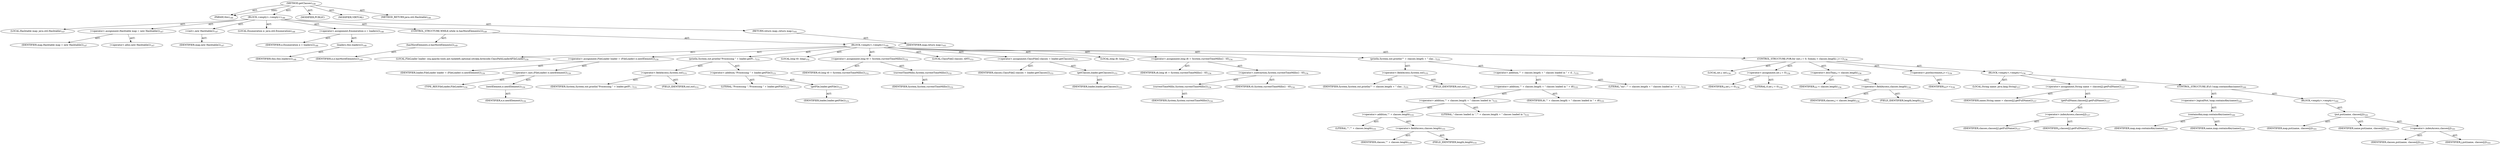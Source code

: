digraph "getClasses" {  
"111669149702" [label = <(METHOD,getClasses)<SUB>146</SUB>> ]
"115964116992" [label = <(PARAM,this)<SUB>146</SUB>> ]
"25769803786" [label = <(BLOCK,&lt;empty&gt;,&lt;empty&gt;)<SUB>146</SUB>> ]
"94489280518" [label = <(LOCAL,Hashtable map: java.util.Hashtable)<SUB>147</SUB>> ]
"30064771112" [label = <(&lt;operator&gt;.assignment,Hashtable map = new Hashtable())<SUB>147</SUB>> ]
"68719476776" [label = <(IDENTIFIER,map,Hashtable map = new Hashtable())<SUB>147</SUB>> ]
"30064771113" [label = <(&lt;operator&gt;.alloc,new Hashtable())<SUB>147</SUB>> ]
"30064771114" [label = <(&lt;init&gt;,new Hashtable())<SUB>147</SUB>> ]
"68719476777" [label = <(IDENTIFIER,map,new Hashtable())<SUB>147</SUB>> ]
"94489280519" [label = <(LOCAL,Enumeration e: java.util.Enumeration)<SUB>148</SUB>> ]
"30064771115" [label = <(&lt;operator&gt;.assignment,Enumeration e = loaders())<SUB>148</SUB>> ]
"68719476778" [label = <(IDENTIFIER,e,Enumeration e = loaders())<SUB>148</SUB>> ]
"30064771116" [label = <(loaders,this.loaders())<SUB>148</SUB>> ]
"68719476736" [label = <(IDENTIFIER,this,this.loaders())<SUB>148</SUB>> ]
"47244640258" [label = <(CONTROL_STRUCTURE,WHILE,while (e.hasMoreElements()))<SUB>149</SUB>> ]
"30064771117" [label = <(hasMoreElements,e.hasMoreElements())<SUB>149</SUB>> ]
"68719476779" [label = <(IDENTIFIER,e,e.hasMoreElements())<SUB>149</SUB>> ]
"25769803787" [label = <(BLOCK,&lt;empty&gt;,&lt;empty&gt;)<SUB>149</SUB>> ]
"94489280520" [label = <(LOCAL,FileLoader loader: org.apache.tools.ant.taskdefs.optional.sitraka.bytecode.ClassPathLoader$FileLoader)<SUB>150</SUB>> ]
"30064771118" [label = <(&lt;operator&gt;.assignment,FileLoader loader = (FileLoader) e.nextElement())<SUB>150</SUB>> ]
"68719476780" [label = <(IDENTIFIER,loader,FileLoader loader = (FileLoader) e.nextElement())<SUB>150</SUB>> ]
"30064771119" [label = <(&lt;operator&gt;.cast,(FileLoader) e.nextElement())<SUB>150</SUB>> ]
"180388626432" [label = <(TYPE_REF,FileLoader,FileLoader)<SUB>150</SUB>> ]
"30064771120" [label = <(nextElement,e.nextElement())<SUB>150</SUB>> ]
"68719476781" [label = <(IDENTIFIER,e,e.nextElement())<SUB>150</SUB>> ]
"30064771121" [label = <(println,System.out.println(&quot;Processing &quot; + loader.getFi...)<SUB>151</SUB>> ]
"30064771122" [label = <(&lt;operator&gt;.fieldAccess,System.out)<SUB>151</SUB>> ]
"68719476782" [label = <(IDENTIFIER,System,System.out.println(&quot;Processing &quot; + loader.getFi...)<SUB>151</SUB>> ]
"55834574856" [label = <(FIELD_IDENTIFIER,out,out)<SUB>151</SUB>> ]
"30064771123" [label = <(&lt;operator&gt;.addition,&quot;Processing &quot; + loader.getFile())<SUB>151</SUB>> ]
"90194313218" [label = <(LITERAL,&quot;Processing &quot;,&quot;Processing &quot; + loader.getFile())<SUB>151</SUB>> ]
"30064771124" [label = <(getFile,loader.getFile())<SUB>151</SUB>> ]
"68719476783" [label = <(IDENTIFIER,loader,loader.getFile())<SUB>151</SUB>> ]
"94489280521" [label = <(LOCAL,long t0: long)<SUB>152</SUB>> ]
"30064771125" [label = <(&lt;operator&gt;.assignment,long t0 = System.currentTimeMillis())<SUB>152</SUB>> ]
"68719476784" [label = <(IDENTIFIER,t0,long t0 = System.currentTimeMillis())<SUB>152</SUB>> ]
"30064771126" [label = <(currentTimeMillis,System.currentTimeMillis())<SUB>152</SUB>> ]
"68719476785" [label = <(IDENTIFIER,System,System.currentTimeMillis())<SUB>152</SUB>> ]
"94489280522" [label = <(LOCAL,ClassFile[] classes: ANY)<SUB>153</SUB>> ]
"30064771127" [label = <(&lt;operator&gt;.assignment,ClassFile[] classes = loader.getClasses())<SUB>153</SUB>> ]
"68719476786" [label = <(IDENTIFIER,classes,ClassFile[] classes = loader.getClasses())<SUB>153</SUB>> ]
"30064771128" [label = <(getClasses,loader.getClasses())<SUB>153</SUB>> ]
"68719476787" [label = <(IDENTIFIER,loader,loader.getClasses())<SUB>153</SUB>> ]
"94489280523" [label = <(LOCAL,long dt: long)<SUB>154</SUB>> ]
"30064771129" [label = <(&lt;operator&gt;.assignment,long dt = System.currentTimeMillis() - t0)<SUB>154</SUB>> ]
"68719476788" [label = <(IDENTIFIER,dt,long dt = System.currentTimeMillis() - t0)<SUB>154</SUB>> ]
"30064771130" [label = <(&lt;operator&gt;.subtraction,System.currentTimeMillis() - t0)<SUB>154</SUB>> ]
"30064771131" [label = <(currentTimeMillis,System.currentTimeMillis())<SUB>154</SUB>> ]
"68719476789" [label = <(IDENTIFIER,System,System.currentTimeMillis())<SUB>154</SUB>> ]
"68719476790" [label = <(IDENTIFIER,t0,System.currentTimeMillis() - t0)<SUB>154</SUB>> ]
"30064771132" [label = <(println,System.out.println(&quot;&quot; + classes.length + &quot; clas...)<SUB>155</SUB>> ]
"30064771133" [label = <(&lt;operator&gt;.fieldAccess,System.out)<SUB>155</SUB>> ]
"68719476791" [label = <(IDENTIFIER,System,System.out.println(&quot;&quot; + classes.length + &quot; clas...)<SUB>155</SUB>> ]
"55834574857" [label = <(FIELD_IDENTIFIER,out,out)<SUB>155</SUB>> ]
"30064771134" [label = <(&lt;operator&gt;.addition,&quot;&quot; + classes.length + &quot; classes loaded in &quot; + d...)<SUB>155</SUB>> ]
"30064771135" [label = <(&lt;operator&gt;.addition,&quot;&quot; + classes.length + &quot; classes loaded in &quot; + dt)<SUB>155</SUB>> ]
"30064771136" [label = <(&lt;operator&gt;.addition,&quot;&quot; + classes.length + &quot; classes loaded in &quot;)<SUB>155</SUB>> ]
"30064771137" [label = <(&lt;operator&gt;.addition,&quot;&quot; + classes.length)<SUB>155</SUB>> ]
"90194313219" [label = <(LITERAL,&quot;&quot;,&quot;&quot; + classes.length)<SUB>155</SUB>> ]
"30064771138" [label = <(&lt;operator&gt;.fieldAccess,classes.length)<SUB>155</SUB>> ]
"68719476792" [label = <(IDENTIFIER,classes,&quot;&quot; + classes.length)<SUB>155</SUB>> ]
"55834574858" [label = <(FIELD_IDENTIFIER,length,length)<SUB>155</SUB>> ]
"90194313220" [label = <(LITERAL,&quot; classes loaded in &quot;,&quot;&quot; + classes.length + &quot; classes loaded in &quot;)<SUB>155</SUB>> ]
"68719476793" [label = <(IDENTIFIER,dt,&quot;&quot; + classes.length + &quot; classes loaded in &quot; + dt)<SUB>155</SUB>> ]
"90194313221" [label = <(LITERAL,&quot;ms&quot;,&quot;&quot; + classes.length + &quot; classes loaded in &quot; + d...)<SUB>155</SUB>> ]
"47244640259" [label = <(CONTROL_STRUCTURE,FOR,for (int j = 0; Some(j &lt; classes.length); j++))<SUB>156</SUB>> ]
"94489280524" [label = <(LOCAL,int j: int)<SUB>156</SUB>> ]
"30064771139" [label = <(&lt;operator&gt;.assignment,int j = 0)<SUB>156</SUB>> ]
"68719476794" [label = <(IDENTIFIER,j,int j = 0)<SUB>156</SUB>> ]
"90194313222" [label = <(LITERAL,0,int j = 0)<SUB>156</SUB>> ]
"30064771140" [label = <(&lt;operator&gt;.lessThan,j &lt; classes.length)<SUB>156</SUB>> ]
"68719476795" [label = <(IDENTIFIER,j,j &lt; classes.length)<SUB>156</SUB>> ]
"30064771141" [label = <(&lt;operator&gt;.fieldAccess,classes.length)<SUB>156</SUB>> ]
"68719476796" [label = <(IDENTIFIER,classes,j &lt; classes.length)<SUB>156</SUB>> ]
"55834574859" [label = <(FIELD_IDENTIFIER,length,length)<SUB>156</SUB>> ]
"30064771142" [label = <(&lt;operator&gt;.postIncrement,j++)<SUB>156</SUB>> ]
"68719476797" [label = <(IDENTIFIER,j,j++)<SUB>156</SUB>> ]
"25769803788" [label = <(BLOCK,&lt;empty&gt;,&lt;empty&gt;)<SUB>156</SUB>> ]
"94489280525" [label = <(LOCAL,String name: java.lang.String)<SUB>157</SUB>> ]
"30064771143" [label = <(&lt;operator&gt;.assignment,String name = classes[j].getFullName())<SUB>157</SUB>> ]
"68719476798" [label = <(IDENTIFIER,name,String name = classes[j].getFullName())<SUB>157</SUB>> ]
"30064771144" [label = <(getFullName,classes[j].getFullName())<SUB>157</SUB>> ]
"30064771145" [label = <(&lt;operator&gt;.indexAccess,classes[j])<SUB>157</SUB>> ]
"68719476799" [label = <(IDENTIFIER,classes,classes[j].getFullName())<SUB>157</SUB>> ]
"68719476800" [label = <(IDENTIFIER,j,classes[j].getFullName())<SUB>157</SUB>> ]
"47244640260" [label = <(CONTROL_STRUCTURE,IF,if (!map.containsKey(name)))<SUB>160</SUB>> ]
"30064771146" [label = <(&lt;operator&gt;.logicalNot,!map.containsKey(name))<SUB>160</SUB>> ]
"30064771147" [label = <(containsKey,map.containsKey(name))<SUB>160</SUB>> ]
"68719476801" [label = <(IDENTIFIER,map,map.containsKey(name))<SUB>160</SUB>> ]
"68719476802" [label = <(IDENTIFIER,name,map.containsKey(name))<SUB>160</SUB>> ]
"25769803789" [label = <(BLOCK,&lt;empty&gt;,&lt;empty&gt;)<SUB>160</SUB>> ]
"30064771148" [label = <(put,put(name, classes[j]))<SUB>161</SUB>> ]
"68719476803" [label = <(IDENTIFIER,map,put(name, classes[j]))<SUB>161</SUB>> ]
"68719476804" [label = <(IDENTIFIER,name,put(name, classes[j]))<SUB>161</SUB>> ]
"30064771149" [label = <(&lt;operator&gt;.indexAccess,classes[j])<SUB>161</SUB>> ]
"68719476805" [label = <(IDENTIFIER,classes,put(name, classes[j]))<SUB>161</SUB>> ]
"68719476806" [label = <(IDENTIFIER,j,put(name, classes[j]))<SUB>161</SUB>> ]
"146028888065" [label = <(RETURN,return map;,return map;)<SUB>165</SUB>> ]
"68719476807" [label = <(IDENTIFIER,map,return map;)<SUB>165</SUB>> ]
"133143986195" [label = <(MODIFIER,PUBLIC)> ]
"133143986196" [label = <(MODIFIER,VIRTUAL)> ]
"128849018886" [label = <(METHOD_RETURN,java.util.Hashtable)<SUB>146</SUB>> ]
  "111669149702" -> "115964116992"  [ label = "AST: "] 
  "111669149702" -> "25769803786"  [ label = "AST: "] 
  "111669149702" -> "133143986195"  [ label = "AST: "] 
  "111669149702" -> "133143986196"  [ label = "AST: "] 
  "111669149702" -> "128849018886"  [ label = "AST: "] 
  "25769803786" -> "94489280518"  [ label = "AST: "] 
  "25769803786" -> "30064771112"  [ label = "AST: "] 
  "25769803786" -> "30064771114"  [ label = "AST: "] 
  "25769803786" -> "94489280519"  [ label = "AST: "] 
  "25769803786" -> "30064771115"  [ label = "AST: "] 
  "25769803786" -> "47244640258"  [ label = "AST: "] 
  "25769803786" -> "146028888065"  [ label = "AST: "] 
  "30064771112" -> "68719476776"  [ label = "AST: "] 
  "30064771112" -> "30064771113"  [ label = "AST: "] 
  "30064771114" -> "68719476777"  [ label = "AST: "] 
  "30064771115" -> "68719476778"  [ label = "AST: "] 
  "30064771115" -> "30064771116"  [ label = "AST: "] 
  "30064771116" -> "68719476736"  [ label = "AST: "] 
  "47244640258" -> "30064771117"  [ label = "AST: "] 
  "47244640258" -> "25769803787"  [ label = "AST: "] 
  "30064771117" -> "68719476779"  [ label = "AST: "] 
  "25769803787" -> "94489280520"  [ label = "AST: "] 
  "25769803787" -> "30064771118"  [ label = "AST: "] 
  "25769803787" -> "30064771121"  [ label = "AST: "] 
  "25769803787" -> "94489280521"  [ label = "AST: "] 
  "25769803787" -> "30064771125"  [ label = "AST: "] 
  "25769803787" -> "94489280522"  [ label = "AST: "] 
  "25769803787" -> "30064771127"  [ label = "AST: "] 
  "25769803787" -> "94489280523"  [ label = "AST: "] 
  "25769803787" -> "30064771129"  [ label = "AST: "] 
  "25769803787" -> "30064771132"  [ label = "AST: "] 
  "25769803787" -> "47244640259"  [ label = "AST: "] 
  "30064771118" -> "68719476780"  [ label = "AST: "] 
  "30064771118" -> "30064771119"  [ label = "AST: "] 
  "30064771119" -> "180388626432"  [ label = "AST: "] 
  "30064771119" -> "30064771120"  [ label = "AST: "] 
  "30064771120" -> "68719476781"  [ label = "AST: "] 
  "30064771121" -> "30064771122"  [ label = "AST: "] 
  "30064771121" -> "30064771123"  [ label = "AST: "] 
  "30064771122" -> "68719476782"  [ label = "AST: "] 
  "30064771122" -> "55834574856"  [ label = "AST: "] 
  "30064771123" -> "90194313218"  [ label = "AST: "] 
  "30064771123" -> "30064771124"  [ label = "AST: "] 
  "30064771124" -> "68719476783"  [ label = "AST: "] 
  "30064771125" -> "68719476784"  [ label = "AST: "] 
  "30064771125" -> "30064771126"  [ label = "AST: "] 
  "30064771126" -> "68719476785"  [ label = "AST: "] 
  "30064771127" -> "68719476786"  [ label = "AST: "] 
  "30064771127" -> "30064771128"  [ label = "AST: "] 
  "30064771128" -> "68719476787"  [ label = "AST: "] 
  "30064771129" -> "68719476788"  [ label = "AST: "] 
  "30064771129" -> "30064771130"  [ label = "AST: "] 
  "30064771130" -> "30064771131"  [ label = "AST: "] 
  "30064771130" -> "68719476790"  [ label = "AST: "] 
  "30064771131" -> "68719476789"  [ label = "AST: "] 
  "30064771132" -> "30064771133"  [ label = "AST: "] 
  "30064771132" -> "30064771134"  [ label = "AST: "] 
  "30064771133" -> "68719476791"  [ label = "AST: "] 
  "30064771133" -> "55834574857"  [ label = "AST: "] 
  "30064771134" -> "30064771135"  [ label = "AST: "] 
  "30064771134" -> "90194313221"  [ label = "AST: "] 
  "30064771135" -> "30064771136"  [ label = "AST: "] 
  "30064771135" -> "68719476793"  [ label = "AST: "] 
  "30064771136" -> "30064771137"  [ label = "AST: "] 
  "30064771136" -> "90194313220"  [ label = "AST: "] 
  "30064771137" -> "90194313219"  [ label = "AST: "] 
  "30064771137" -> "30064771138"  [ label = "AST: "] 
  "30064771138" -> "68719476792"  [ label = "AST: "] 
  "30064771138" -> "55834574858"  [ label = "AST: "] 
  "47244640259" -> "94489280524"  [ label = "AST: "] 
  "47244640259" -> "30064771139"  [ label = "AST: "] 
  "47244640259" -> "30064771140"  [ label = "AST: "] 
  "47244640259" -> "30064771142"  [ label = "AST: "] 
  "47244640259" -> "25769803788"  [ label = "AST: "] 
  "30064771139" -> "68719476794"  [ label = "AST: "] 
  "30064771139" -> "90194313222"  [ label = "AST: "] 
  "30064771140" -> "68719476795"  [ label = "AST: "] 
  "30064771140" -> "30064771141"  [ label = "AST: "] 
  "30064771141" -> "68719476796"  [ label = "AST: "] 
  "30064771141" -> "55834574859"  [ label = "AST: "] 
  "30064771142" -> "68719476797"  [ label = "AST: "] 
  "25769803788" -> "94489280525"  [ label = "AST: "] 
  "25769803788" -> "30064771143"  [ label = "AST: "] 
  "25769803788" -> "47244640260"  [ label = "AST: "] 
  "30064771143" -> "68719476798"  [ label = "AST: "] 
  "30064771143" -> "30064771144"  [ label = "AST: "] 
  "30064771144" -> "30064771145"  [ label = "AST: "] 
  "30064771145" -> "68719476799"  [ label = "AST: "] 
  "30064771145" -> "68719476800"  [ label = "AST: "] 
  "47244640260" -> "30064771146"  [ label = "AST: "] 
  "47244640260" -> "25769803789"  [ label = "AST: "] 
  "30064771146" -> "30064771147"  [ label = "AST: "] 
  "30064771147" -> "68719476801"  [ label = "AST: "] 
  "30064771147" -> "68719476802"  [ label = "AST: "] 
  "25769803789" -> "30064771148"  [ label = "AST: "] 
  "30064771148" -> "68719476803"  [ label = "AST: "] 
  "30064771148" -> "68719476804"  [ label = "AST: "] 
  "30064771148" -> "30064771149"  [ label = "AST: "] 
  "30064771149" -> "68719476805"  [ label = "AST: "] 
  "30064771149" -> "68719476806"  [ label = "AST: "] 
  "146028888065" -> "68719476807"  [ label = "AST: "] 
  "111669149702" -> "115964116992"  [ label = "DDG: "] 
}

